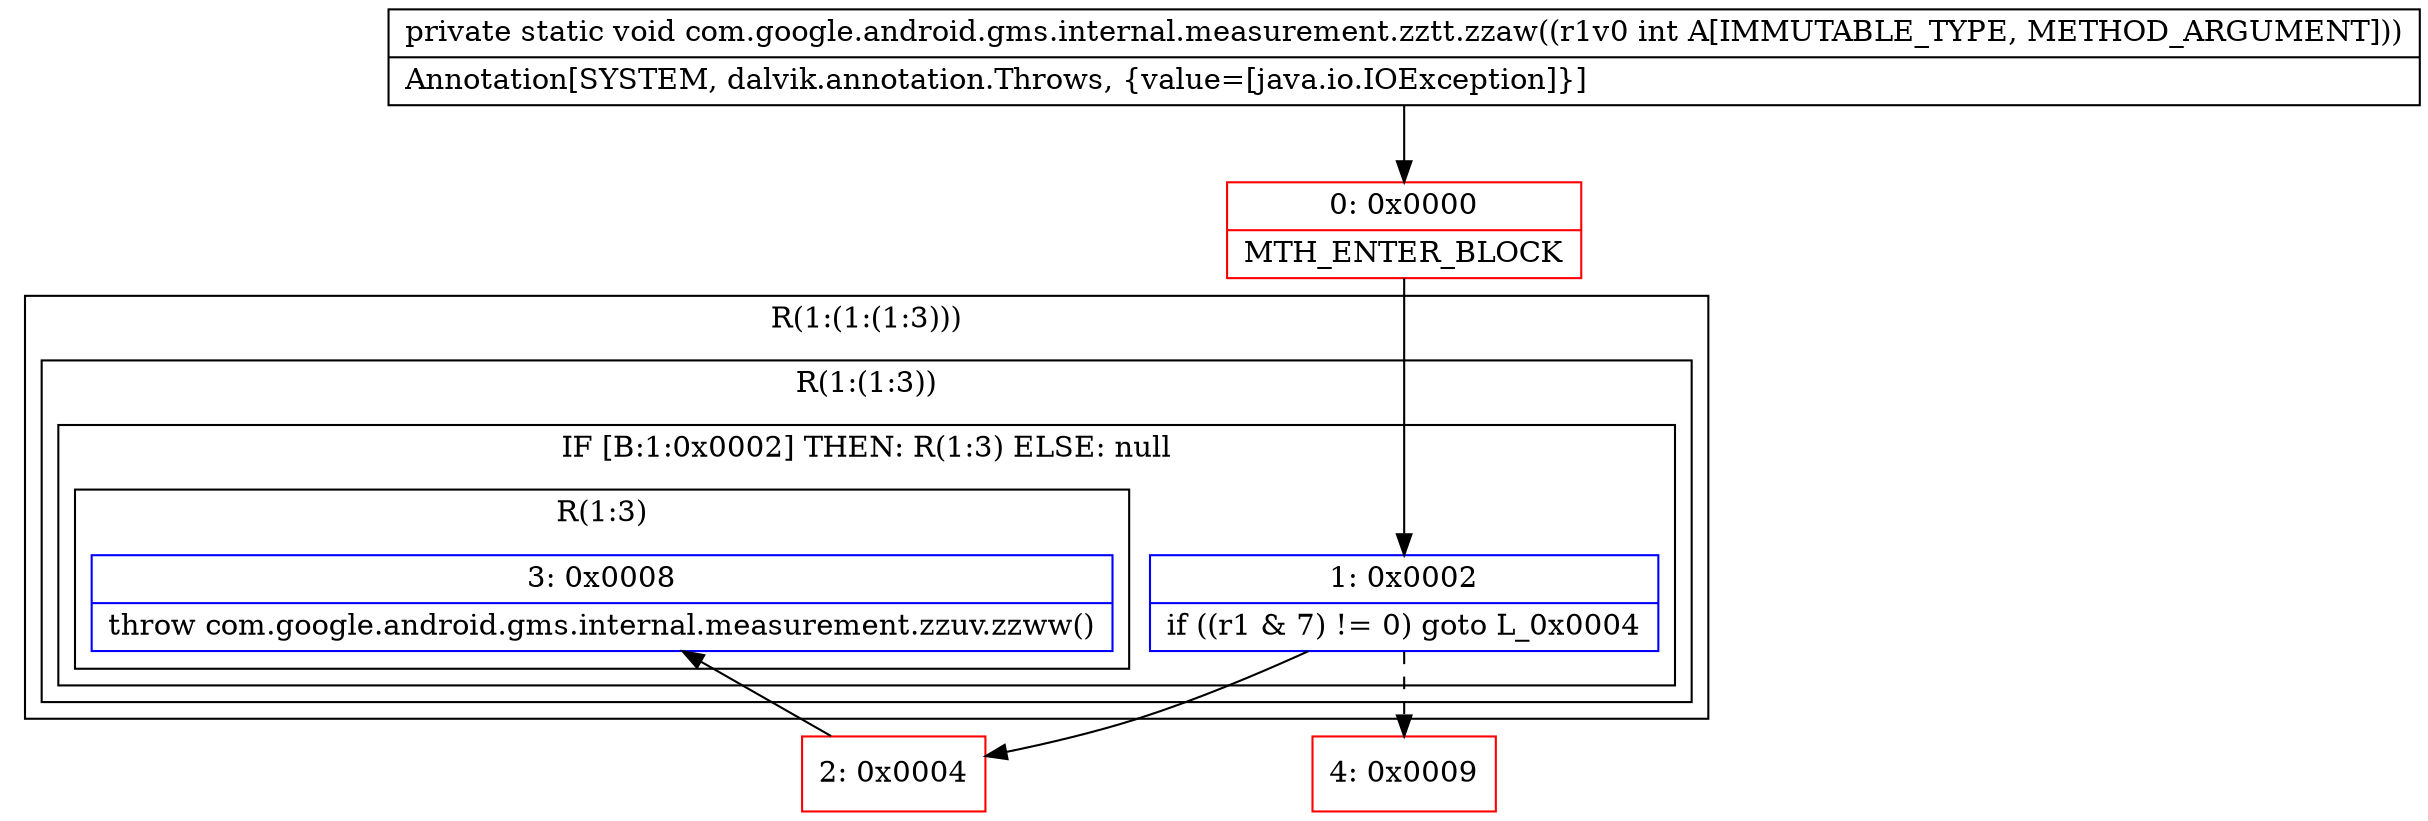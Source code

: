 digraph "CFG forcom.google.android.gms.internal.measurement.zztt.zzaw(I)V" {
subgraph cluster_Region_1128650863 {
label = "R(1:(1:(1:3)))";
node [shape=record,color=blue];
subgraph cluster_Region_1857658769 {
label = "R(1:(1:3))";
node [shape=record,color=blue];
subgraph cluster_IfRegion_1949354994 {
label = "IF [B:1:0x0002] THEN: R(1:3) ELSE: null";
node [shape=record,color=blue];
Node_1 [shape=record,label="{1\:\ 0x0002|if ((r1 & 7) != 0) goto L_0x0004\l}"];
subgraph cluster_Region_831337677 {
label = "R(1:3)";
node [shape=record,color=blue];
Node_3 [shape=record,label="{3\:\ 0x0008|throw com.google.android.gms.internal.measurement.zzuv.zzww()\l}"];
}
}
}
}
Node_0 [shape=record,color=red,label="{0\:\ 0x0000|MTH_ENTER_BLOCK\l}"];
Node_2 [shape=record,color=red,label="{2\:\ 0x0004}"];
Node_4 [shape=record,color=red,label="{4\:\ 0x0009}"];
MethodNode[shape=record,label="{private static void com.google.android.gms.internal.measurement.zztt.zzaw((r1v0 int A[IMMUTABLE_TYPE, METHOD_ARGUMENT]))  | Annotation[SYSTEM, dalvik.annotation.Throws, \{value=[java.io.IOException]\}]\l}"];
MethodNode -> Node_0;
Node_1 -> Node_2;
Node_1 -> Node_4[style=dashed];
Node_0 -> Node_1;
Node_2 -> Node_3;
}

